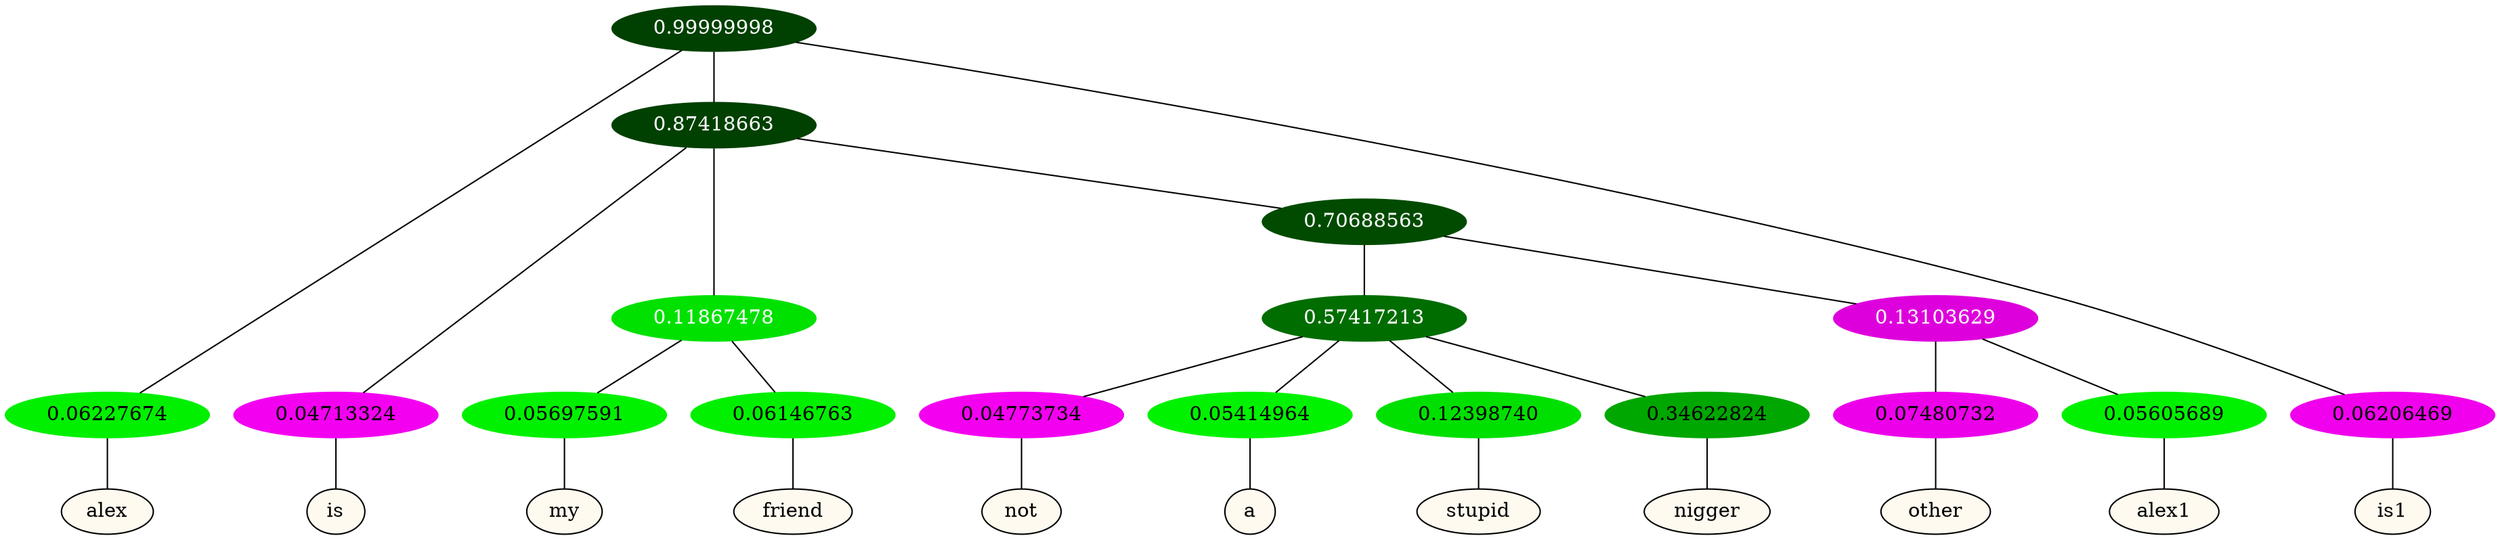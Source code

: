 graph {
	node [format=png height=0.15 nodesep=0.001 ordering=out overlap=prism overlap_scaling=0.01 ranksep=0.001 ratio=0.2 style=filled width=0.15]
	{
		rank=same
		a_w_1 [label=alex color=black fillcolor=floralwhite style="filled,solid"]
		a_w_4 [label=is color=black fillcolor=floralwhite style="filled,solid"]
		a_w_7 [label=my color=black fillcolor=floralwhite style="filled,solid"]
		a_w_8 [label=friend color=black fillcolor=floralwhite style="filled,solid"]
		a_w_11 [label=not color=black fillcolor=floralwhite style="filled,solid"]
		a_w_12 [label=a color=black fillcolor=floralwhite style="filled,solid"]
		a_w_13 [label=stupid color=black fillcolor=floralwhite style="filled,solid"]
		a_w_14 [label=nigger color=black fillcolor=floralwhite style="filled,solid"]
		a_w_15 [label=other color=black fillcolor=floralwhite style="filled,solid"]
		a_w_16 [label=alex1 color=black fillcolor=floralwhite style="filled,solid"]
		a_w_3 [label=is1 color=black fillcolor=floralwhite style="filled,solid"]
	}
	a_n_1 -- a_w_1
	a_n_4 -- a_w_4
	a_n_7 -- a_w_7
	a_n_8 -- a_w_8
	a_n_11 -- a_w_11
	a_n_12 -- a_w_12
	a_n_13 -- a_w_13
	a_n_14 -- a_w_14
	a_n_15 -- a_w_15
	a_n_16 -- a_w_16
	a_n_3 -- a_w_3
	{
		rank=same
		a_n_1 [label=0.06227674 color="0.334 1.000 0.938" fontcolor=black]
		a_n_4 [label=0.04713324 color="0.835 1.000 0.953" fontcolor=black]
		a_n_7 [label=0.05697591 color="0.334 1.000 0.943" fontcolor=black]
		a_n_8 [label=0.06146763 color="0.334 1.000 0.939" fontcolor=black]
		a_n_11 [label=0.04773734 color="0.835 1.000 0.952" fontcolor=black]
		a_n_12 [label=0.05414964 color="0.334 1.000 0.946" fontcolor=black]
		a_n_13 [label=0.12398740 color="0.334 1.000 0.876" fontcolor=black]
		a_n_14 [label=0.34622824 color="0.334 1.000 0.654" fontcolor=black]
		a_n_15 [label=0.07480732 color="0.835 1.000 0.925" fontcolor=black]
		a_n_16 [label=0.05605689 color="0.334 1.000 0.944" fontcolor=black]
		a_n_3 [label=0.06206469 color="0.835 1.000 0.938" fontcolor=black]
	}
	a_n_0 [label=0.99999998 color="0.334 1.000 0.250" fontcolor=grey99]
	a_n_0 -- a_n_1
	a_n_2 [label=0.87418663 color="0.334 1.000 0.250" fontcolor=grey99]
	a_n_0 -- a_n_2
	a_n_0 -- a_n_3
	a_n_2 -- a_n_4
	a_n_5 [label=0.11867478 color="0.334 1.000 0.881" fontcolor=grey99]
	a_n_2 -- a_n_5
	a_n_6 [label=0.70688563 color="0.334 1.000 0.293" fontcolor=grey99]
	a_n_2 -- a_n_6
	a_n_5 -- a_n_7
	a_n_5 -- a_n_8
	a_n_9 [label=0.57417213 color="0.334 1.000 0.426" fontcolor=grey99]
	a_n_6 -- a_n_9
	a_n_10 [label=0.13103629 color="0.835 1.000 0.869" fontcolor=grey99]
	a_n_6 -- a_n_10
	a_n_9 -- a_n_11
	a_n_9 -- a_n_12
	a_n_9 -- a_n_13
	a_n_9 -- a_n_14
	a_n_10 -- a_n_15
	a_n_10 -- a_n_16
}
